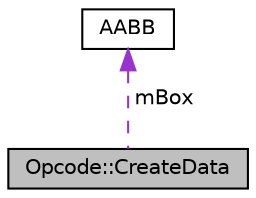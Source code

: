digraph "Opcode::CreateData"
{
  edge [fontname="Helvetica",fontsize="10",labelfontname="Helvetica",labelfontsize="10"];
  node [fontname="Helvetica",fontsize="10",shape=record];
  Node1 [label="Opcode::CreateData",height=0.2,width=0.4,color="black", fillcolor="grey75", style="filled", fontcolor="black"];
  Node2 -> Node1 [dir="back",color="darkorchid3",fontsize="10",style="dashed",label=" mBox" ,fontname="Helvetica"];
  Node2 [label="AABB",height=0.2,width=0.4,color="black", fillcolor="white", style="filled",URL="$class_a_a_b_b.html"];
}
